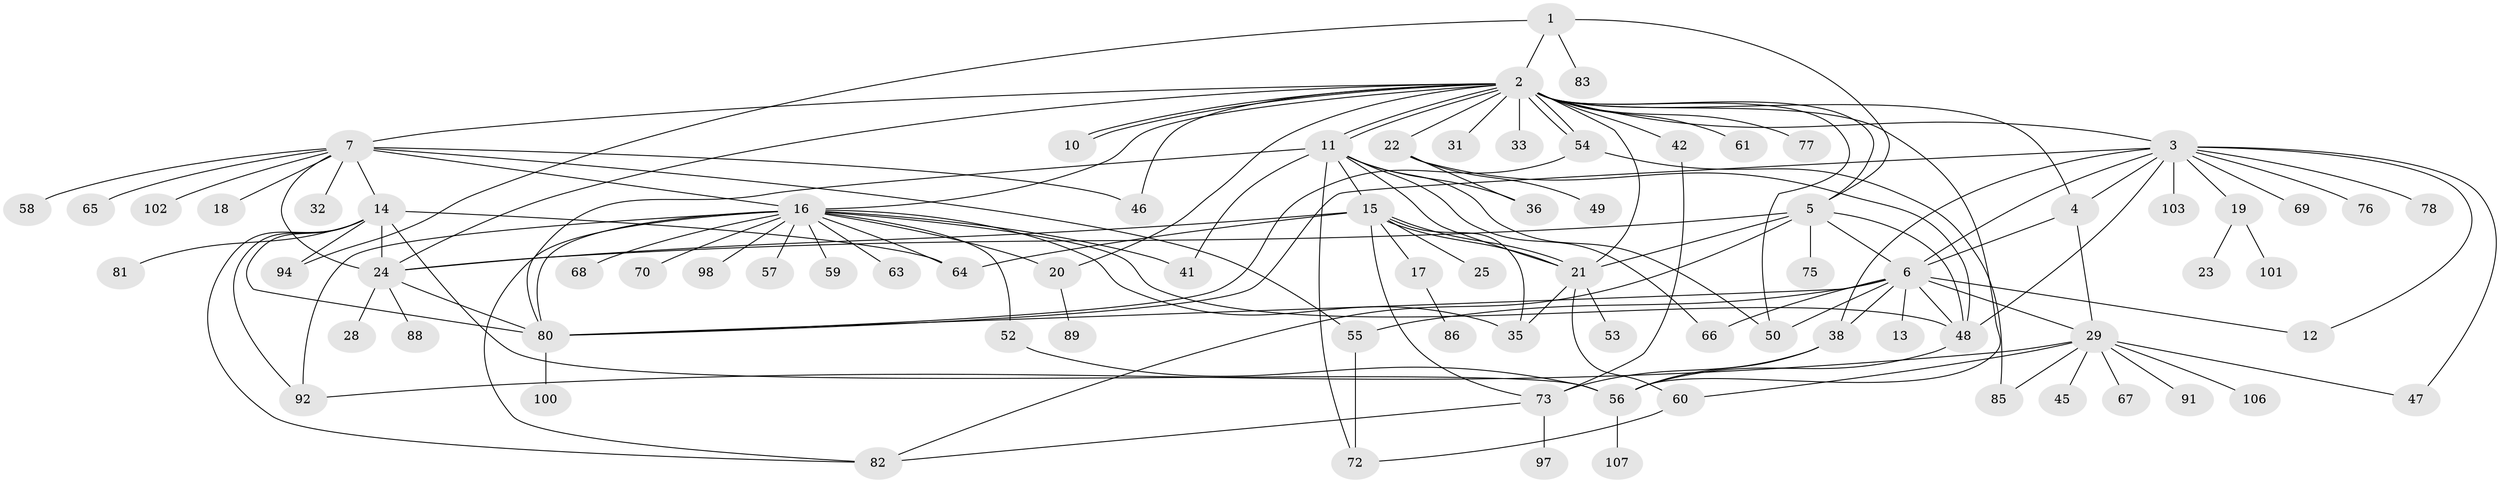 // Generated by graph-tools (version 1.1) at 2025/51/02/27/25 19:51:54]
// undirected, 82 vertices, 139 edges
graph export_dot {
graph [start="1"]
  node [color=gray90,style=filled];
  1 [super="+105"];
  2 [super="+8"];
  3 [super="+9"];
  4 [super="+26"];
  5 [super="+79"];
  6 [super="+87"];
  7 [super="+37"];
  10;
  11 [super="+30"];
  12;
  13;
  14 [super="+62"];
  15 [super="+44"];
  16 [super="+27"];
  17;
  18;
  19;
  20 [super="+96"];
  21 [super="+43"];
  22;
  23;
  24 [super="+84"];
  25;
  28 [super="+39"];
  29 [super="+34"];
  31;
  32;
  33;
  35;
  36 [super="+40"];
  38 [super="+90"];
  41;
  42;
  45;
  46 [super="+74"];
  47;
  48 [super="+51"];
  49;
  50 [super="+71"];
  52;
  53;
  54 [super="+104"];
  55;
  56 [super="+93"];
  57;
  58;
  59;
  60;
  61;
  63;
  64;
  65;
  66;
  67;
  68;
  69;
  70;
  72;
  73 [super="+95"];
  75;
  76;
  77;
  78;
  80 [super="+99"];
  81;
  82;
  83;
  85;
  86;
  88;
  89;
  91;
  92;
  94;
  97;
  98;
  100;
  101;
  102;
  103;
  106;
  107;
  1 -- 2;
  1 -- 5;
  1 -- 83;
  1 -- 94;
  2 -- 3;
  2 -- 4;
  2 -- 5;
  2 -- 7;
  2 -- 10;
  2 -- 10;
  2 -- 11;
  2 -- 11;
  2 -- 20;
  2 -- 22;
  2 -- 24;
  2 -- 33;
  2 -- 42;
  2 -- 46;
  2 -- 50;
  2 -- 54;
  2 -- 54;
  2 -- 56;
  2 -- 61;
  2 -- 77;
  2 -- 21;
  2 -- 16;
  2 -- 31;
  3 -- 4;
  3 -- 12;
  3 -- 19;
  3 -- 38;
  3 -- 47;
  3 -- 69;
  3 -- 76;
  3 -- 78;
  3 -- 103;
  3 -- 48;
  3 -- 6;
  3 -- 80;
  4 -- 6;
  4 -- 29;
  5 -- 6;
  5 -- 24;
  5 -- 75;
  5 -- 48;
  5 -- 21;
  5 -- 82;
  6 -- 12;
  6 -- 13;
  6 -- 29;
  6 -- 50;
  6 -- 66;
  6 -- 48;
  6 -- 55;
  6 -- 38;
  6 -- 80;
  7 -- 14;
  7 -- 16 [weight=2];
  7 -- 18;
  7 -- 32;
  7 -- 46;
  7 -- 55;
  7 -- 58;
  7 -- 102;
  7 -- 24;
  7 -- 65;
  11 -- 15;
  11 -- 41;
  11 -- 50;
  11 -- 66;
  11 -- 72;
  11 -- 80;
  11 -- 21;
  11 -- 36;
  14 -- 24;
  14 -- 56;
  14 -- 82;
  14 -- 64;
  14 -- 80;
  14 -- 81;
  14 -- 94;
  14 -- 92;
  15 -- 17;
  15 -- 21;
  15 -- 21;
  15 -- 24;
  15 -- 25;
  15 -- 35;
  15 -- 64;
  15 -- 73;
  16 -- 41;
  16 -- 48;
  16 -- 52;
  16 -- 57;
  16 -- 59;
  16 -- 64;
  16 -- 68;
  16 -- 70;
  16 -- 82;
  16 -- 92;
  16 -- 98;
  16 -- 35;
  16 -- 63;
  16 -- 20;
  16 -- 80;
  17 -- 86;
  19 -- 23;
  19 -- 101;
  20 -- 89;
  21 -- 35;
  21 -- 53;
  21 -- 60;
  22 -- 36;
  22 -- 49;
  22 -- 48;
  24 -- 28;
  24 -- 88;
  24 -- 80;
  29 -- 45;
  29 -- 47;
  29 -- 67;
  29 -- 92;
  29 -- 85;
  29 -- 106;
  29 -- 91;
  29 -- 60;
  38 -- 73;
  38 -- 56;
  42 -- 73;
  48 -- 56;
  52 -- 56;
  54 -- 80;
  54 -- 85;
  55 -- 72;
  56 -- 107;
  60 -- 72;
  73 -- 82;
  73 -- 97;
  80 -- 100;
}
